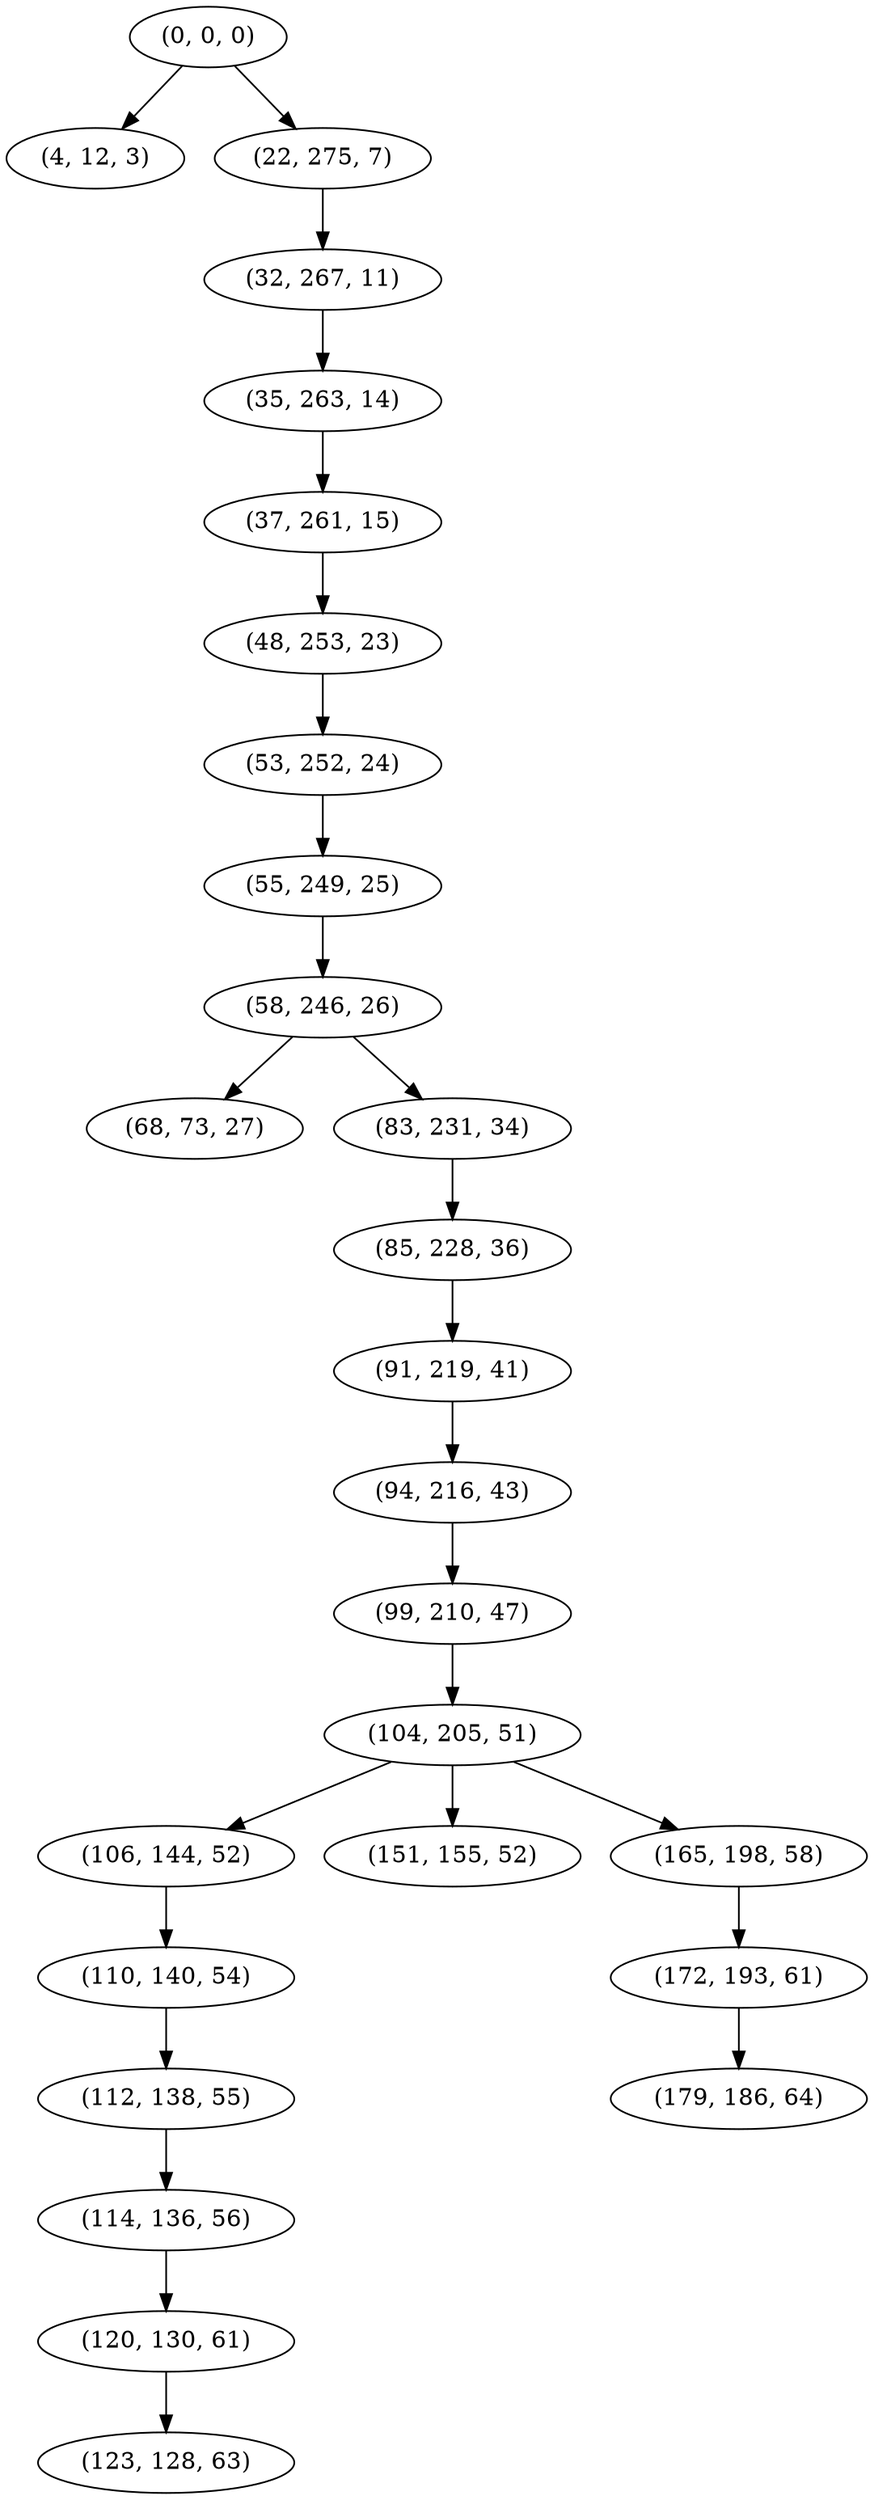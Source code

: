 digraph tree {
    "(0, 0, 0)";
    "(4, 12, 3)";
    "(22, 275, 7)";
    "(32, 267, 11)";
    "(35, 263, 14)";
    "(37, 261, 15)";
    "(48, 253, 23)";
    "(53, 252, 24)";
    "(55, 249, 25)";
    "(58, 246, 26)";
    "(68, 73, 27)";
    "(83, 231, 34)";
    "(85, 228, 36)";
    "(91, 219, 41)";
    "(94, 216, 43)";
    "(99, 210, 47)";
    "(104, 205, 51)";
    "(106, 144, 52)";
    "(110, 140, 54)";
    "(112, 138, 55)";
    "(114, 136, 56)";
    "(120, 130, 61)";
    "(123, 128, 63)";
    "(151, 155, 52)";
    "(165, 198, 58)";
    "(172, 193, 61)";
    "(179, 186, 64)";
    "(0, 0, 0)" -> "(4, 12, 3)";
    "(0, 0, 0)" -> "(22, 275, 7)";
    "(22, 275, 7)" -> "(32, 267, 11)";
    "(32, 267, 11)" -> "(35, 263, 14)";
    "(35, 263, 14)" -> "(37, 261, 15)";
    "(37, 261, 15)" -> "(48, 253, 23)";
    "(48, 253, 23)" -> "(53, 252, 24)";
    "(53, 252, 24)" -> "(55, 249, 25)";
    "(55, 249, 25)" -> "(58, 246, 26)";
    "(58, 246, 26)" -> "(68, 73, 27)";
    "(58, 246, 26)" -> "(83, 231, 34)";
    "(83, 231, 34)" -> "(85, 228, 36)";
    "(85, 228, 36)" -> "(91, 219, 41)";
    "(91, 219, 41)" -> "(94, 216, 43)";
    "(94, 216, 43)" -> "(99, 210, 47)";
    "(99, 210, 47)" -> "(104, 205, 51)";
    "(104, 205, 51)" -> "(106, 144, 52)";
    "(104, 205, 51)" -> "(151, 155, 52)";
    "(104, 205, 51)" -> "(165, 198, 58)";
    "(106, 144, 52)" -> "(110, 140, 54)";
    "(110, 140, 54)" -> "(112, 138, 55)";
    "(112, 138, 55)" -> "(114, 136, 56)";
    "(114, 136, 56)" -> "(120, 130, 61)";
    "(120, 130, 61)" -> "(123, 128, 63)";
    "(165, 198, 58)" -> "(172, 193, 61)";
    "(172, 193, 61)" -> "(179, 186, 64)";
}
